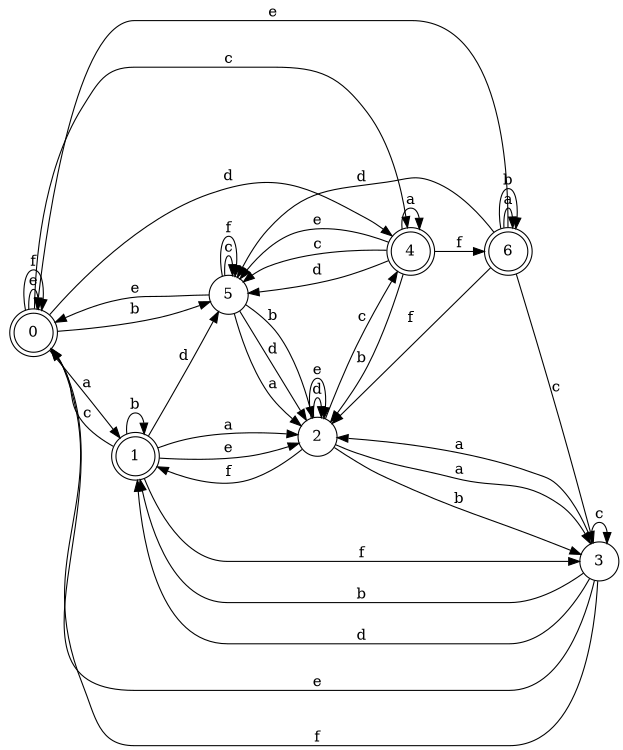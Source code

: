 digraph n6_10 {
__start0 [label="" shape="none"];

rankdir=LR;
size="8,5";

s0 [style="rounded,filled", color="black", fillcolor="white" shape="doublecircle", label="0"];
s1 [style="rounded,filled", color="black", fillcolor="white" shape="doublecircle", label="1"];
s2 [style="filled", color="black", fillcolor="white" shape="circle", label="2"];
s3 [style="filled", color="black", fillcolor="white" shape="circle", label="3"];
s4 [style="rounded,filled", color="black", fillcolor="white" shape="doublecircle", label="4"];
s5 [style="filled", color="black", fillcolor="white" shape="circle", label="5"];
s6 [style="rounded,filled", color="black", fillcolor="white" shape="doublecircle", label="6"];
s0 -> s1 [label="a"];
s0 -> s5 [label="b"];
s0 -> s4 [label="c"];
s0 -> s4 [label="d"];
s0 -> s0 [label="e"];
s0 -> s0 [label="f"];
s1 -> s2 [label="a"];
s1 -> s1 [label="b"];
s1 -> s0 [label="c"];
s1 -> s5 [label="d"];
s1 -> s2 [label="e"];
s1 -> s3 [label="f"];
s2 -> s3 [label="a"];
s2 -> s3 [label="b"];
s2 -> s4 [label="c"];
s2 -> s2 [label="d"];
s2 -> s2 [label="e"];
s2 -> s1 [label="f"];
s3 -> s2 [label="a"];
s3 -> s1 [label="b"];
s3 -> s3 [label="c"];
s3 -> s1 [label="d"];
s3 -> s0 [label="e"];
s3 -> s0 [label="f"];
s4 -> s4 [label="a"];
s4 -> s2 [label="b"];
s4 -> s5 [label="c"];
s4 -> s5 [label="d"];
s4 -> s5 [label="e"];
s4 -> s6 [label="f"];
s5 -> s2 [label="a"];
s5 -> s2 [label="b"];
s5 -> s5 [label="c"];
s5 -> s2 [label="d"];
s5 -> s0 [label="e"];
s5 -> s5 [label="f"];
s6 -> s6 [label="a"];
s6 -> s6 [label="b"];
s6 -> s3 [label="c"];
s6 -> s5 [label="d"];
s6 -> s0 [label="e"];
s6 -> s2 [label="f"];

}
